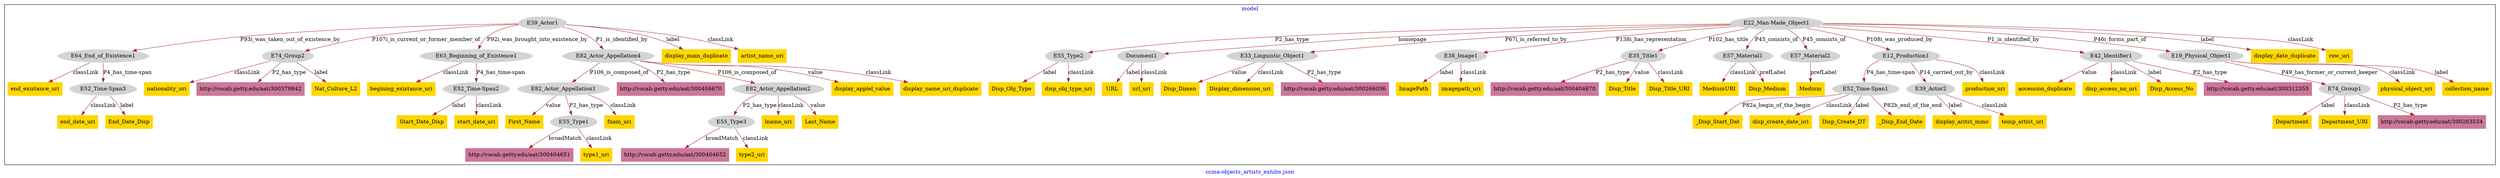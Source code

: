 digraph n0 {
fontcolor="blue"
remincross="true"
label="ccma-objects_artists_exhibs.json"
subgraph cluster {
label="model"
n2[style="filled",color="white",fillcolor="lightgray",label="E64_End_of_Existence1"];
n3[shape="plaintext",style="filled",fillcolor="gold",label="end_existance_uri"];
n4[style="filled",color="white",fillcolor="lightgray",label="E74_Group2"];
n5[shape="plaintext",style="filled",fillcolor="gold",label="nationality_uri"];
n6[style="filled",color="white",fillcolor="lightgray",label="E22_Man-Made_Object1"];
n7[style="filled",color="white",fillcolor="lightgray",label="E55_Type2"];
n8[style="filled",color="white",fillcolor="lightgray",label="E74_Group1"];
n9[shape="plaintext",style="filled",fillcolor="gold",label="Department"];
n10[style="filled",color="white",fillcolor="lightgray",label="Document1"];
n11[shape="plaintext",style="filled",fillcolor="gold",label="URL"];
n12[style="filled",color="white",fillcolor="lightgray",label="E82_Actor_Appellation1"];
n13[shape="plaintext",style="filled",fillcolor="gold",label="First_Name"];
n14[style="filled",color="white",fillcolor="lightgray",label="E39_Actor1"];
n15[style="filled",color="white",fillcolor="lightgray",label="E63_Beginning_of_Existence1"];
n16[style="filled",color="white",fillcolor="lightgray",label="E82_Actor_Appellation4"];
n17[shape="plaintext",style="filled",fillcolor="#CC7799",label="http://vocab.getty.edu/aat/300404670"];
n18[style="filled",color="white",fillcolor="lightgray",label="E52_Time-Span1"];
n19[shape="plaintext",style="filled",fillcolor="gold",label="_Disp_Start_Dat"];
n20[style="filled",color="white",fillcolor="lightgray",label="E55_Type1"];
n21[shape="plaintext",style="filled",fillcolor="#CC7799",label="http://vocab.getty.edu/aat/300404651"];
n22[style="filled",color="white",fillcolor="lightgray",label="E55_Type3"];
n23[shape="plaintext",style="filled",fillcolor="#CC7799",label="http://vocab.getty.edu/aat/300404652"];
n24[style="filled",color="white",fillcolor="lightgray",label="E82_Actor_Appellation2"];
n25[style="filled",color="white",fillcolor="lightgray",label="E33_Linguistic_Object1"];
n26[shape="plaintext",style="filled",fillcolor="gold",label="Disp_Dimen"];
n27[shape="plaintext",style="filled",fillcolor="gold",label="disp_create_date_uri"];
n28[shape="plaintext",style="filled",fillcolor="gold",label="type1_uri"];
n29[style="filled",color="white",fillcolor="lightgray",label="E38_Image1"];
n30[shape="plaintext",style="filled",fillcolor="gold",label="ImagePath"];
n31[style="filled",color="white",fillcolor="lightgray",label="E35_Title1"];
n32[shape="plaintext",style="filled",fillcolor="#CC7799",label="http://vocab.getty.edu/aat/300404670"];
n33[shape="plaintext",style="filled",fillcolor="gold",label="Department_URI"];
n34[shape="plaintext",style="filled",fillcolor="gold",label="display_applel_value"];
n35[style="filled",color="white",fillcolor="lightgray",label="E57_Material1"];
n36[shape="plaintext",style="filled",fillcolor="gold",label="Disp_Create_DT"];
n37[style="filled",color="white",fillcolor="lightgray",label="E57_Material2"];
n38[style="filled",color="white",fillcolor="lightgray",label="E52_Time-Span3"];
n39[style="filled",color="white",fillcolor="lightgray",label="E12_Production1"];
n40[style="filled",color="white",fillcolor="lightgray",label="E39_Actor2"];
n41[shape="plaintext",style="filled",fillcolor="gold",label="begining_existance_uri"];
n42[shape="plaintext",style="filled",fillcolor="gold",label="display_name_uri_duplicate"];
n43[style="filled",color="white",fillcolor="lightgray",label="E42_Identifier1"];
n44[shape="plaintext",style="filled",fillcolor="gold",label="accession_duplicate"];
n45[shape="plaintext",style="filled",fillcolor="gold",label="Disp_Obj_Type"];
n46[shape="plaintext",style="filled",fillcolor="gold",label="Disp_Title"];
n47[shape="plaintext",style="filled",fillcolor="gold",label="Medium"];
n48[style="filled",color="white",fillcolor="lightgray",label="E19_Physical_Object1"];
n49[shape="plaintext",style="filled",fillcolor="gold",label="physical_object_uri"];
n50[shape="plaintext",style="filled",fillcolor="gold",label="Display_dimension_uri"];
n51[shape="plaintext",style="filled",fillcolor="gold",label="display_date_duplicate"];
n52[shape="plaintext",style="filled",fillcolor="gold",label="type2_uri"];
n53[shape="plaintext",style="filled",fillcolor="gold",label="disp_obj_type_uri"];
n54[shape="plaintext",style="filled",fillcolor="gold",label="disp_access_no_uri"];
n55[shape="plaintext",style="filled",fillcolor="gold",label="end_date_uri"];
n56[style="filled",color="white",fillcolor="lightgray",label="E52_Time-Span2"];
n57[shape="plaintext",style="filled",fillcolor="gold",label="row_uri"];
n58[shape="plaintext",style="filled",fillcolor="gold",label="display_main_duplicate"];
n59[shape="plaintext",style="filled",fillcolor="#CC7799",label="http://vocab.getty.edu/aat/300379842"];
n60[shape="plaintext",style="filled",fillcolor="gold",label="lname_uri"];
n61[shape="plaintext",style="filled",fillcolor="gold",label="fnam_uri"];
n62[shape="plaintext",style="filled",fillcolor="gold",label="Last_Name"];
n63[shape="plaintext",style="filled",fillcolor="gold",label="url_uri"];
n64[shape="plaintext",style="filled",fillcolor="gold",label="display_aritst_mmo"];
n65[shape="plaintext",style="filled",fillcolor="gold",label="End_Date_Disp"];
n66[shape="plaintext",style="filled",fillcolor="gold",label="collection_name"];
n67[shape="plaintext",style="filled",fillcolor="gold",label="production_uri"];
n68[shape="plaintext",style="filled",fillcolor="#CC7799",label="http://vocab.getty.edu/aat/300263534"];
n69[shape="plaintext",style="filled",fillcolor="gold",label="Start_Date_Disp"];
n70[shape="plaintext",style="filled",fillcolor="gold",label="MediumURI"];
n71[shape="plaintext",style="filled",fillcolor="gold",label="Disp_Title_URI"];
n72[shape="plaintext",style="filled",fillcolor="gold",label="artist_name_uri"];
n73[shape="plaintext",style="filled",fillcolor="gold",label="Disp_Medium"];
n74[shape="plaintext",style="filled",fillcolor="gold",label="Nat_Culture_L2"];
n75[shape="plaintext",style="filled",fillcolor="gold",label="imagepath_uri"];
n76[shape="plaintext",style="filled",fillcolor="gold",label="temp_artist_uri"];
n77[shape="plaintext",style="filled",fillcolor="gold",label="Disp_Access_No"];
n78[shape="plaintext",style="filled",fillcolor="gold",label="start_date_uri"];
n79[shape="plaintext",style="filled",fillcolor="#CC7799",label="http://vocab.getty.edu/aat/300312355"];
n80[shape="plaintext",style="filled",fillcolor="gold",label="_Disp_End_Date"];
n81[shape="plaintext",style="filled",fillcolor="#CC7799",label="http://vocab.getty.edu/aat/300266036"];
}
n2 -> n3[color="brown",fontcolor="black",label="classLink"]
n4 -> n5[color="brown",fontcolor="black",label="classLink"]
n6 -> n7[color="brown",fontcolor="black",label="P2_has_type"]
n8 -> n9[color="brown",fontcolor="black",label="label"]
n10 -> n11[color="brown",fontcolor="black",label="label"]
n12 -> n13[color="brown",fontcolor="black",label="value"]
n14 -> n15[color="brown",fontcolor="black",label="P92i_was_brought_into_existence_by"]
n16 -> n17[color="brown",fontcolor="black",label="P2_has_type"]
n18 -> n19[color="brown",fontcolor="black",label="P82a_begin_of_the_begin"]
n20 -> n21[color="brown",fontcolor="black",label="broadMatch"]
n22 -> n23[color="brown",fontcolor="black",label="broadMatch"]
n14 -> n16[color="brown",fontcolor="black",label="P1_is_identified_by"]
n24 -> n22[color="brown",fontcolor="black",label="P2_has_type"]
n25 -> n26[color="brown",fontcolor="black",label="value"]
n18 -> n27[color="brown",fontcolor="black",label="classLink"]
n20 -> n28[color="brown",fontcolor="black",label="classLink"]
n29 -> n30[color="brown",fontcolor="black",label="label"]
n31 -> n32[color="brown",fontcolor="black",label="P2_has_type"]
n8 -> n33[color="brown",fontcolor="black",label="classLink"]
n16 -> n34[color="brown",fontcolor="black",label="value"]
n6 -> n35[color="brown",fontcolor="black",label="P45_consists_of"]
n18 -> n36[color="brown",fontcolor="black",label="label"]
n6 -> n37[color="brown",fontcolor="black",label="P45_consists_of"]
n2 -> n38[color="brown",fontcolor="black",label="P4_has_time-span"]
n39 -> n40[color="brown",fontcolor="black",label="P14_carried_out_by"]
n15 -> n41[color="brown",fontcolor="black",label="classLink"]
n16 -> n42[color="brown",fontcolor="black",label="classLink"]
n43 -> n44[color="brown",fontcolor="black",label="value"]
n6 -> n29[color="brown",fontcolor="black",label="P138i_has_representation"]
n7 -> n45[color="brown",fontcolor="black",label="label"]
n31 -> n46[color="brown",fontcolor="black",label="value"]
n37 -> n47[color="brown",fontcolor="black",label="prefLabel"]
n48 -> n49[color="brown",fontcolor="black",label="classLink"]
n12 -> n20[color="brown",fontcolor="black",label="P2_has_type"]
n6 -> n39[color="brown",fontcolor="black",label="P108i_was_produced_by"]
n25 -> n50[color="brown",fontcolor="black",label="classLink"]
n6 -> n51[color="brown",fontcolor="black",label="label"]
n6 -> n43[color="brown",fontcolor="black",label="P1_is_identified_by"]
n22 -> n52[color="brown",fontcolor="black",label="classLink"]
n7 -> n53[color="brown",fontcolor="black",label="classLink"]
n43 -> n54[color="brown",fontcolor="black",label="classLink"]
n16 -> n12[color="brown",fontcolor="black",label="P106_is_composed_of"]
n38 -> n55[color="brown",fontcolor="black",label="classLink"]
n16 -> n24[color="brown",fontcolor="black",label="P106_is_composed_of"]
n15 -> n56[color="brown",fontcolor="black",label="P4_has_time-span"]
n6 -> n57[color="brown",fontcolor="black",label="classLink"]
n14 -> n58[color="brown",fontcolor="black",label="label"]
n4 -> n59[color="brown",fontcolor="black",label="P2_has_type"]
n24 -> n60[color="brown",fontcolor="black",label="classLink"]
n12 -> n61[color="brown",fontcolor="black",label="classLink"]
n24 -> n62[color="brown",fontcolor="black",label="value"]
n48 -> n8[color="brown",fontcolor="black",label="P49_has_former_or_current_keeper"]
n6 -> n10[color="brown",fontcolor="black",label="homepage"]
n14 -> n2[color="brown",fontcolor="black",label="P93i_was_taken_out_of_existence_by"]
n39 -> n18[color="brown",fontcolor="black",label="P4_has_time-span"]
n14 -> n4[color="brown",fontcolor="black",label="P107i_is_current_or_former_member_of"]
n10 -> n63[color="brown",fontcolor="black",label="classLink"]
n40 -> n64[color="brown",fontcolor="black",label="label"]
n38 -> n65[color="brown",fontcolor="black",label="label"]
n48 -> n66[color="brown",fontcolor="black",label="label"]
n6 -> n31[color="brown",fontcolor="black",label="P102_has_title"]
n6 -> n48[color="brown",fontcolor="black",label="P46i_forms_part_of"]
n39 -> n67[color="brown",fontcolor="black",label="classLink"]
n8 -> n68[color="brown",fontcolor="black",label="P2_has_type"]
n56 -> n69[color="brown",fontcolor="black",label="label"]
n6 -> n25[color="brown",fontcolor="black",label="P67i_is_referred_to_by"]
n35 -> n70[color="brown",fontcolor="black",label="classLink"]
n31 -> n71[color="brown",fontcolor="black",label="classLink"]
n14 -> n72[color="brown",fontcolor="black",label="classLink"]
n35 -> n73[color="brown",fontcolor="black",label="prefLabel"]
n4 -> n74[color="brown",fontcolor="black",label="label"]
n29 -> n75[color="brown",fontcolor="black",label="classLink"]
n40 -> n76[color="brown",fontcolor="black",label="classLink"]
n43 -> n77[color="brown",fontcolor="black",label="label"]
n56 -> n78[color="brown",fontcolor="black",label="classLink"]
n43 -> n79[color="brown",fontcolor="black",label="P2_has_type"]
n18 -> n80[color="brown",fontcolor="black",label="P82b_end_of_the_end"]
n25 -> n81[color="brown",fontcolor="black",label="P2_has_type"]
}
